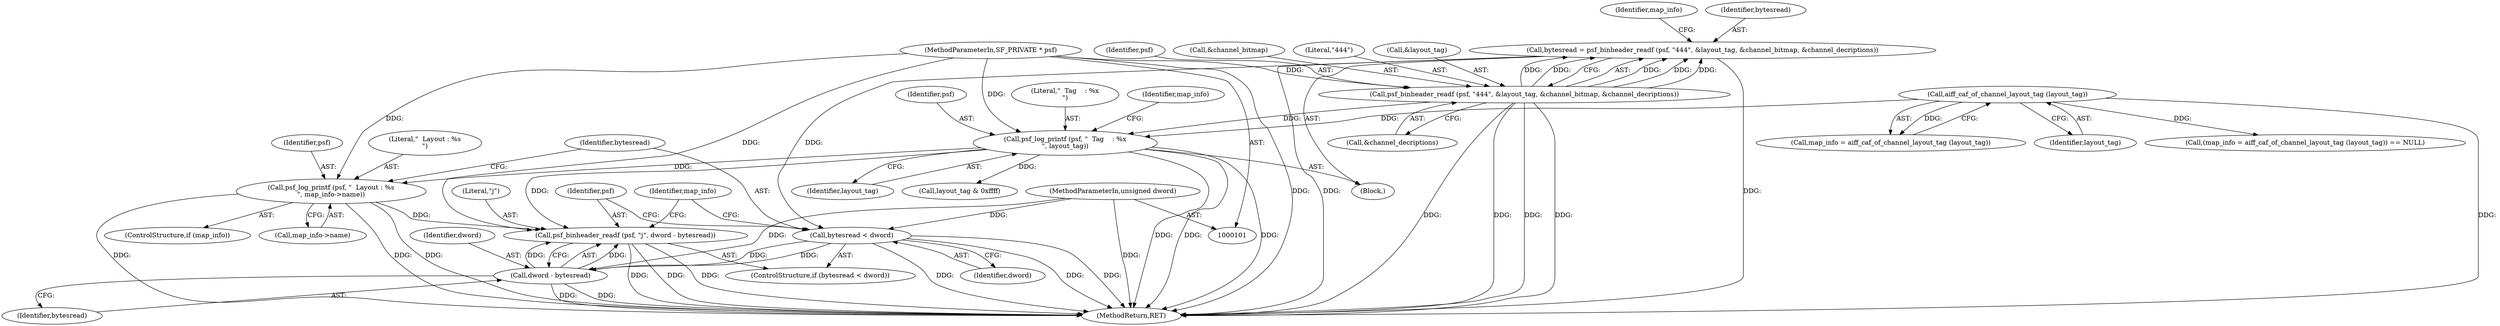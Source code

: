 digraph "0_libsndfile_f833c53cb596e9e1792949f762e0b33661822748@API" {
"1000146" [label="(Call,psf_binheader_readf (psf, \"j\", dword - bytesread))"];
"1000136" [label="(Call,psf_log_printf (psf, \"  Layout : %s\n\", map_info->name))"];
"1000130" [label="(Call,psf_log_printf (psf, \"  Tag    : %x\n\", layout_tag))"];
"1000112" [label="(Call,psf_binheader_readf (psf, \"444\", &layout_tag, &channel_bitmap, &channel_decriptions))"];
"1000102" [label="(MethodParameterIn,SF_PRIVATE * psf)"];
"1000125" [label="(Call,aiff_caf_of_channel_layout_tag (layout_tag))"];
"1000149" [label="(Call,dword - bytesread)"];
"1000143" [label="(Call,bytesread < dword)"];
"1000110" [label="(Call,bytesread = psf_binheader_readf (psf, \"444\", &layout_tag, &channel_bitmap, &channel_decriptions))"];
"1000103" [label="(MethodParameterIn,unsigned dword)"];
"1000136" [label="(Call,psf_log_printf (psf, \"  Layout : %s\n\", map_info->name))"];
"1000150" [label="(Identifier,dword)"];
"1000104" [label="(Block,)"];
"1000113" [label="(Identifier,psf)"];
"1000126" [label="(Identifier,layout_tag)"];
"1000145" [label="(Identifier,dword)"];
"1000135" [label="(Identifier,map_info)"];
"1000124" [label="(Identifier,map_info)"];
"1000143" [label="(Call,bytesread < dword)"];
"1000133" [label="(Identifier,layout_tag)"];
"1000119" [label="(Call,&channel_decriptions)"];
"1000103" [label="(MethodParameterIn,unsigned dword)"];
"1000134" [label="(ControlStructure,if (map_info))"];
"1000138" [label="(Literal,\"  Layout : %s\n\")"];
"1000169" [label="(Call,layout_tag & 0xffff)"];
"1000155" [label="(Identifier,map_info)"];
"1000123" [label="(Call,map_info = aiff_caf_of_channel_layout_tag (layout_tag))"];
"1000147" [label="(Identifier,psf)"];
"1000148" [label="(Literal,\"j\")"];
"1000110" [label="(Call,bytesread = psf_binheader_readf (psf, \"444\", &layout_tag, &channel_bitmap, &channel_decriptions))"];
"1000151" [label="(Identifier,bytesread)"];
"1000111" [label="(Identifier,bytesread)"];
"1000131" [label="(Identifier,psf)"];
"1000146" [label="(Call,psf_binheader_readf (psf, \"j\", dword - bytesread))"];
"1000139" [label="(Call,map_info->name)"];
"1000117" [label="(Call,&channel_bitmap)"];
"1000142" [label="(ControlStructure,if (bytesread < dword))"];
"1000125" [label="(Call,aiff_caf_of_channel_layout_tag (layout_tag))"];
"1000122" [label="(Call,(map_info = aiff_caf_of_channel_layout_tag (layout_tag)) == NULL)"];
"1000149" [label="(Call,dword - bytesread)"];
"1000137" [label="(Identifier,psf)"];
"1000102" [label="(MethodParameterIn,SF_PRIVATE * psf)"];
"1000114" [label="(Literal,\"444\")"];
"1000112" [label="(Call,psf_binheader_readf (psf, \"444\", &layout_tag, &channel_bitmap, &channel_decriptions))"];
"1000203" [label="(MethodReturn,RET)"];
"1000115" [label="(Call,&layout_tag)"];
"1000144" [label="(Identifier,bytesread)"];
"1000130" [label="(Call,psf_log_printf (psf, \"  Tag    : %x\n\", layout_tag))"];
"1000132" [label="(Literal,\"  Tag    : %x\n\")"];
"1000146" -> "1000142"  [label="AST: "];
"1000146" -> "1000149"  [label="CFG: "];
"1000147" -> "1000146"  [label="AST: "];
"1000148" -> "1000146"  [label="AST: "];
"1000149" -> "1000146"  [label="AST: "];
"1000155" -> "1000146"  [label="CFG: "];
"1000146" -> "1000203"  [label="DDG: "];
"1000146" -> "1000203"  [label="DDG: "];
"1000146" -> "1000203"  [label="DDG: "];
"1000136" -> "1000146"  [label="DDG: "];
"1000130" -> "1000146"  [label="DDG: "];
"1000102" -> "1000146"  [label="DDG: "];
"1000149" -> "1000146"  [label="DDG: "];
"1000149" -> "1000146"  [label="DDG: "];
"1000136" -> "1000134"  [label="AST: "];
"1000136" -> "1000139"  [label="CFG: "];
"1000137" -> "1000136"  [label="AST: "];
"1000138" -> "1000136"  [label="AST: "];
"1000139" -> "1000136"  [label="AST: "];
"1000144" -> "1000136"  [label="CFG: "];
"1000136" -> "1000203"  [label="DDG: "];
"1000136" -> "1000203"  [label="DDG: "];
"1000136" -> "1000203"  [label="DDG: "];
"1000130" -> "1000136"  [label="DDG: "];
"1000102" -> "1000136"  [label="DDG: "];
"1000130" -> "1000104"  [label="AST: "];
"1000130" -> "1000133"  [label="CFG: "];
"1000131" -> "1000130"  [label="AST: "];
"1000132" -> "1000130"  [label="AST: "];
"1000133" -> "1000130"  [label="AST: "];
"1000135" -> "1000130"  [label="CFG: "];
"1000130" -> "1000203"  [label="DDG: "];
"1000130" -> "1000203"  [label="DDG: "];
"1000130" -> "1000203"  [label="DDG: "];
"1000112" -> "1000130"  [label="DDG: "];
"1000102" -> "1000130"  [label="DDG: "];
"1000125" -> "1000130"  [label="DDG: "];
"1000130" -> "1000169"  [label="DDG: "];
"1000112" -> "1000110"  [label="AST: "];
"1000112" -> "1000119"  [label="CFG: "];
"1000113" -> "1000112"  [label="AST: "];
"1000114" -> "1000112"  [label="AST: "];
"1000115" -> "1000112"  [label="AST: "];
"1000117" -> "1000112"  [label="AST: "];
"1000119" -> "1000112"  [label="AST: "];
"1000110" -> "1000112"  [label="CFG: "];
"1000112" -> "1000203"  [label="DDG: "];
"1000112" -> "1000203"  [label="DDG: "];
"1000112" -> "1000203"  [label="DDG: "];
"1000112" -> "1000203"  [label="DDG: "];
"1000112" -> "1000110"  [label="DDG: "];
"1000112" -> "1000110"  [label="DDG: "];
"1000112" -> "1000110"  [label="DDG: "];
"1000112" -> "1000110"  [label="DDG: "];
"1000112" -> "1000110"  [label="DDG: "];
"1000102" -> "1000112"  [label="DDG: "];
"1000102" -> "1000101"  [label="AST: "];
"1000102" -> "1000203"  [label="DDG: "];
"1000125" -> "1000123"  [label="AST: "];
"1000125" -> "1000126"  [label="CFG: "];
"1000126" -> "1000125"  [label="AST: "];
"1000123" -> "1000125"  [label="CFG: "];
"1000125" -> "1000203"  [label="DDG: "];
"1000125" -> "1000122"  [label="DDG: "];
"1000125" -> "1000123"  [label="DDG: "];
"1000149" -> "1000151"  [label="CFG: "];
"1000150" -> "1000149"  [label="AST: "];
"1000151" -> "1000149"  [label="AST: "];
"1000149" -> "1000203"  [label="DDG: "];
"1000149" -> "1000203"  [label="DDG: "];
"1000143" -> "1000149"  [label="DDG: "];
"1000143" -> "1000149"  [label="DDG: "];
"1000103" -> "1000149"  [label="DDG: "];
"1000143" -> "1000142"  [label="AST: "];
"1000143" -> "1000145"  [label="CFG: "];
"1000144" -> "1000143"  [label="AST: "];
"1000145" -> "1000143"  [label="AST: "];
"1000147" -> "1000143"  [label="CFG: "];
"1000155" -> "1000143"  [label="CFG: "];
"1000143" -> "1000203"  [label="DDG: "];
"1000143" -> "1000203"  [label="DDG: "];
"1000143" -> "1000203"  [label="DDG: "];
"1000110" -> "1000143"  [label="DDG: "];
"1000103" -> "1000143"  [label="DDG: "];
"1000110" -> "1000104"  [label="AST: "];
"1000111" -> "1000110"  [label="AST: "];
"1000124" -> "1000110"  [label="CFG: "];
"1000110" -> "1000203"  [label="DDG: "];
"1000110" -> "1000203"  [label="DDG: "];
"1000103" -> "1000101"  [label="AST: "];
"1000103" -> "1000203"  [label="DDG: "];
}
